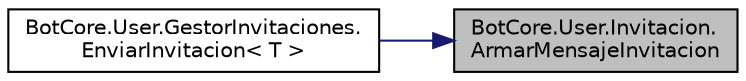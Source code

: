 digraph "BotCore.User.Invitacion.ArmarMensajeInvitacion"
{
 // INTERACTIVE_SVG=YES
 // LATEX_PDF_SIZE
  edge [fontname="Helvetica",fontsize="10",labelfontname="Helvetica",labelfontsize="10"];
  node [fontname="Helvetica",fontsize="10",shape=record];
  rankdir="RL";
  Node1 [label="BotCore.User.Invitacion.\lArmarMensajeInvitacion",height=0.2,width=0.4,color="black", fillcolor="grey75", style="filled", fontcolor="black",tooltip="Se genera el texto del mensaje a enviarse para invitar."];
  Node1 -> Node2 [dir="back",color="midnightblue",fontsize="10",style="solid",fontname="Helvetica"];
  Node2 [label="BotCore.User.GestorInvitaciones.\lEnviarInvitacion\< T \>",height=0.2,width=0.4,color="black", fillcolor="white", style="filled",URL="$classBotCore_1_1User_1_1GestorInvitaciones.html#ad2c15d4d36caab1fff1ccdfafdb0017c",tooltip="Metodo que crea la Invitacion y la envia al destinatario especificado."];
}

